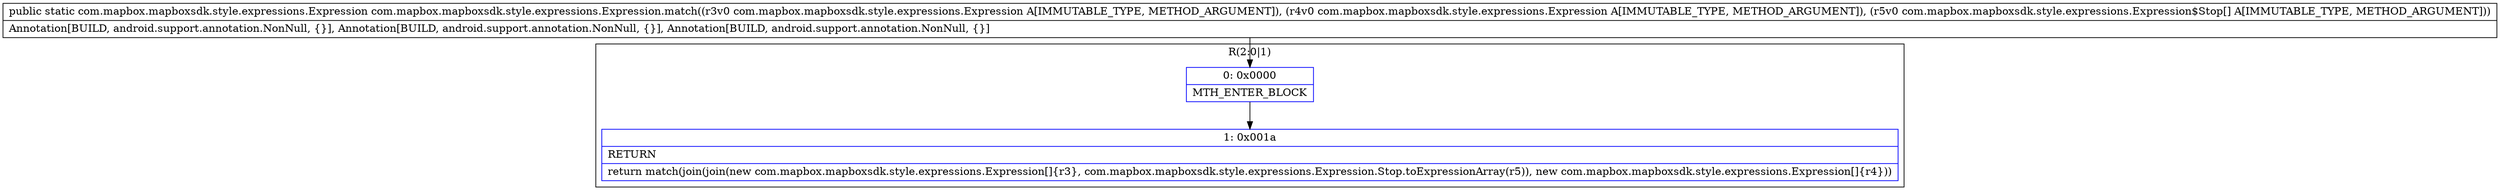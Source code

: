 digraph "CFG forcom.mapbox.mapboxsdk.style.expressions.Expression.match(Lcom\/mapbox\/mapboxsdk\/style\/expressions\/Expression;Lcom\/mapbox\/mapboxsdk\/style\/expressions\/Expression;[Lcom\/mapbox\/mapboxsdk\/style\/expressions\/Expression$Stop;)Lcom\/mapbox\/mapboxsdk\/style\/expressions\/Expression;" {
subgraph cluster_Region_1112396268 {
label = "R(2:0|1)";
node [shape=record,color=blue];
Node_0 [shape=record,label="{0\:\ 0x0000|MTH_ENTER_BLOCK\l}"];
Node_1 [shape=record,label="{1\:\ 0x001a|RETURN\l|return match(join(join(new com.mapbox.mapboxsdk.style.expressions.Expression[]\{r3\}, com.mapbox.mapboxsdk.style.expressions.Expression.Stop.toExpressionArray(r5)), new com.mapbox.mapboxsdk.style.expressions.Expression[]\{r4\}))\l}"];
}
MethodNode[shape=record,label="{public static com.mapbox.mapboxsdk.style.expressions.Expression com.mapbox.mapboxsdk.style.expressions.Expression.match((r3v0 com.mapbox.mapboxsdk.style.expressions.Expression A[IMMUTABLE_TYPE, METHOD_ARGUMENT]), (r4v0 com.mapbox.mapboxsdk.style.expressions.Expression A[IMMUTABLE_TYPE, METHOD_ARGUMENT]), (r5v0 com.mapbox.mapboxsdk.style.expressions.Expression$Stop[] A[IMMUTABLE_TYPE, METHOD_ARGUMENT]))  | Annotation[BUILD, android.support.annotation.NonNull, \{\}], Annotation[BUILD, android.support.annotation.NonNull, \{\}], Annotation[BUILD, android.support.annotation.NonNull, \{\}]\l}"];
MethodNode -> Node_0;
Node_0 -> Node_1;
}

